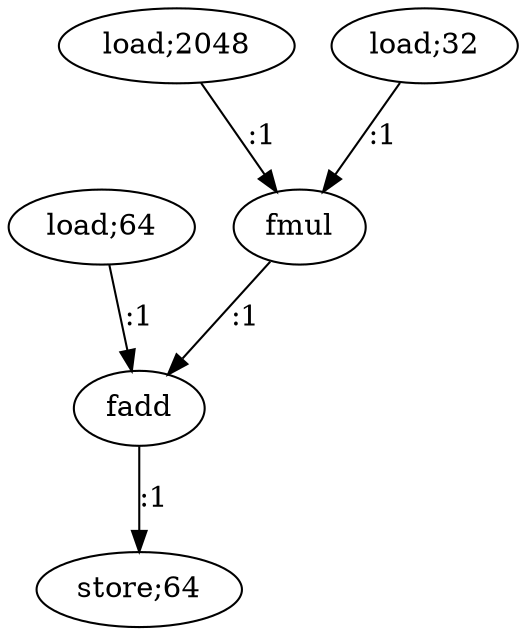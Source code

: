 digraph  {
   0 [label="load;64"];
   1 [label="load;2048"];
   2 [label="load;32"];
   3 [label="fmul"];
   4 [label="fadd"];
   5 [label="store;64"];

   0->4 [label=":1"]
   1->3 [label=":1"]
   2->3 [label=":1"]
   3->4 [label=":1"]
   4->5 [label=":1"]
}
